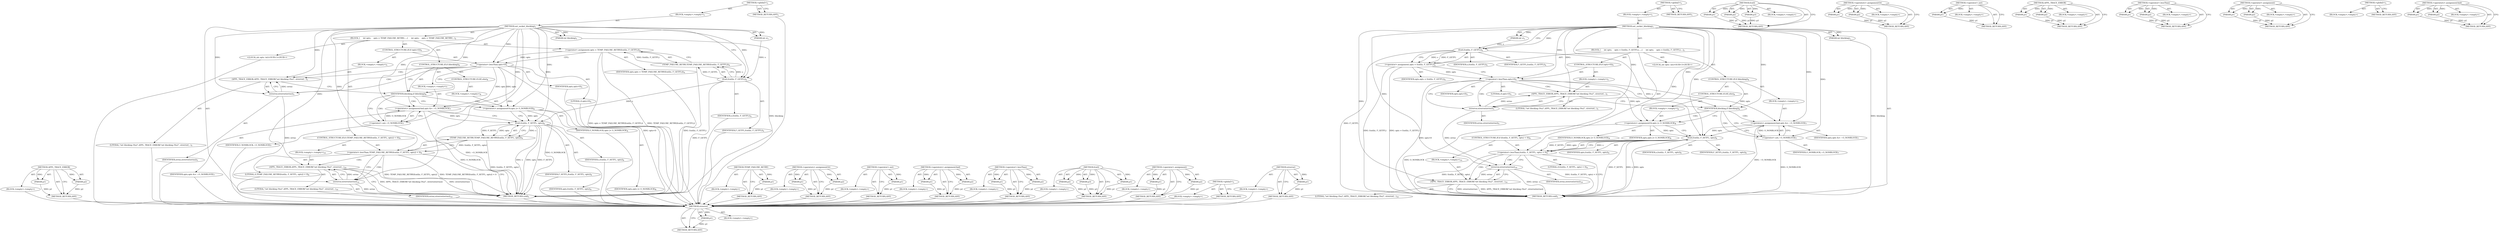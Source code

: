 digraph "strerror" {
vulnerable_91 [label=<(METHOD,strerror)>];
vulnerable_92 [label=<(PARAM,p1)>];
vulnerable_93 [label=<(BLOCK,&lt;empty&gt;,&lt;empty&gt;)>];
vulnerable_94 [label=<(METHOD_RETURN,ANY)>];
vulnerable_6 [label=<(METHOD,&lt;global&gt;)<SUB>1</SUB>>];
vulnerable_7 [label=<(BLOCK,&lt;empty&gt;,&lt;empty&gt;)<SUB>1</SUB>>];
vulnerable_8 [label=<(METHOD,set_socket_blocking)<SUB>1</SUB>>];
vulnerable_9 [label=<(PARAM,int s)<SUB>1</SUB>>];
vulnerable_10 [label=<(PARAM,int blocking)<SUB>1</SUB>>];
vulnerable_11 [label=<(BLOCK,{
     int opts;
    opts = fcntl(s, F_GETFL);
...,{
     int opts;
    opts = fcntl(s, F_GETFL);
...)<SUB>2</SUB>>];
vulnerable_12 [label="<(LOCAL,int opts: int)<SUB>3</SUB>>"];
vulnerable_13 [label=<(&lt;operator&gt;.assignment,opts = fcntl(s, F_GETFL))<SUB>4</SUB>>];
vulnerable_14 [label=<(IDENTIFIER,opts,opts = fcntl(s, F_GETFL))<SUB>4</SUB>>];
vulnerable_15 [label=<(fcntl,fcntl(s, F_GETFL))<SUB>4</SUB>>];
vulnerable_16 [label=<(IDENTIFIER,s,fcntl(s, F_GETFL))<SUB>4</SUB>>];
vulnerable_17 [label=<(IDENTIFIER,F_GETFL,fcntl(s, F_GETFL))<SUB>4</SUB>>];
vulnerable_18 [label=<(CONTROL_STRUCTURE,IF,if (opts&lt;0))<SUB>5</SUB>>];
vulnerable_19 [label=<(&lt;operator&gt;.lessThan,opts&lt;0)<SUB>5</SUB>>];
vulnerable_20 [label=<(IDENTIFIER,opts,opts&lt;0)<SUB>5</SUB>>];
vulnerable_21 [label=<(LITERAL,0,opts&lt;0)<SUB>5</SUB>>];
vulnerable_22 [label=<(BLOCK,&lt;empty&gt;,&lt;empty&gt;)<SUB>5</SUB>>];
vulnerable_23 [label=<(APPL_TRACE_ERROR,APPL_TRACE_ERROR(&quot;set blocking (%s)&quot;, strerror(...)<SUB>5</SUB>>];
vulnerable_24 [label=<(LITERAL,&quot;set blocking (%s)&quot;,APPL_TRACE_ERROR(&quot;set blocking (%s)&quot;, strerror(...)<SUB>5</SUB>>];
vulnerable_25 [label=<(strerror,strerror(errno))<SUB>5</SUB>>];
vulnerable_26 [label=<(IDENTIFIER,errno,strerror(errno))<SUB>5</SUB>>];
vulnerable_27 [label=<(CONTROL_STRUCTURE,IF,if (blocking))<SUB>6</SUB>>];
vulnerable_28 [label=<(IDENTIFIER,blocking,if (blocking))<SUB>6</SUB>>];
vulnerable_29 [label=<(BLOCK,&lt;empty&gt;,&lt;empty&gt;)<SUB>7</SUB>>];
vulnerable_30 [label=<(&lt;operators&gt;.assignmentAnd,opts &amp;= ~O_NONBLOCK)<SUB>7</SUB>>];
vulnerable_31 [label=<(IDENTIFIER,opts,opts &amp;= ~O_NONBLOCK)<SUB>7</SUB>>];
vulnerable_32 [label=<(&lt;operator&gt;.not,~O_NONBLOCK)<SUB>7</SUB>>];
vulnerable_33 [label=<(IDENTIFIER,O_NONBLOCK,~O_NONBLOCK)<SUB>7</SUB>>];
vulnerable_34 [label=<(CONTROL_STRUCTURE,ELSE,else)<SUB>8</SUB>>];
vulnerable_35 [label=<(BLOCK,&lt;empty&gt;,&lt;empty&gt;)<SUB>8</SUB>>];
vulnerable_36 [label=<(&lt;operators&gt;.assignmentOr,opts |= O_NONBLOCK)<SUB>8</SUB>>];
vulnerable_37 [label=<(IDENTIFIER,opts,opts |= O_NONBLOCK)<SUB>8</SUB>>];
vulnerable_38 [label=<(IDENTIFIER,O_NONBLOCK,opts |= O_NONBLOCK)<SUB>8</SUB>>];
vulnerable_39 [label=<(CONTROL_STRUCTURE,IF,if (fcntl(s, F_SETFL, opts) &lt; 0))<SUB>9</SUB>>];
vulnerable_40 [label=<(&lt;operator&gt;.lessThan,fcntl(s, F_SETFL, opts) &lt; 0)<SUB>9</SUB>>];
vulnerable_41 [label=<(fcntl,fcntl(s, F_SETFL, opts))<SUB>9</SUB>>];
vulnerable_42 [label=<(IDENTIFIER,s,fcntl(s, F_SETFL, opts))<SUB>9</SUB>>];
vulnerable_43 [label=<(IDENTIFIER,F_SETFL,fcntl(s, F_SETFL, opts))<SUB>9</SUB>>];
vulnerable_44 [label=<(IDENTIFIER,opts,fcntl(s, F_SETFL, opts))<SUB>9</SUB>>];
vulnerable_45 [label=<(LITERAL,0,fcntl(s, F_SETFL, opts) &lt; 0)<SUB>9</SUB>>];
vulnerable_46 [label=<(BLOCK,&lt;empty&gt;,&lt;empty&gt;)<SUB>10</SUB>>];
vulnerable_47 [label=<(APPL_TRACE_ERROR,APPL_TRACE_ERROR(&quot;set blocking (%s)&quot;, strerror(...)<SUB>10</SUB>>];
vulnerable_48 [label=<(LITERAL,&quot;set blocking (%s)&quot;,APPL_TRACE_ERROR(&quot;set blocking (%s)&quot;, strerror(...)<SUB>10</SUB>>];
vulnerable_49 [label=<(strerror,strerror(errno))<SUB>10</SUB>>];
vulnerable_50 [label=<(IDENTIFIER,errno,strerror(errno))<SUB>10</SUB>>];
vulnerable_51 [label=<(METHOD_RETURN,void)<SUB>1</SUB>>];
vulnerable_53 [label=<(METHOD_RETURN,ANY)<SUB>1</SUB>>];
vulnerable_75 [label=<(METHOD,fcntl)>];
vulnerable_76 [label=<(PARAM,p1)>];
vulnerable_77 [label=<(PARAM,p2)>];
vulnerable_78 [label=<(PARAM,p3)>];
vulnerable_79 [label=<(BLOCK,&lt;empty&gt;,&lt;empty&gt;)>];
vulnerable_80 [label=<(METHOD_RETURN,ANY)>];
vulnerable_104 [label=<(METHOD,&lt;operators&gt;.assignmentOr)>];
vulnerable_105 [label=<(PARAM,p1)>];
vulnerable_106 [label=<(PARAM,p2)>];
vulnerable_107 [label=<(BLOCK,&lt;empty&gt;,&lt;empty&gt;)>];
vulnerable_108 [label=<(METHOD_RETURN,ANY)>];
vulnerable_100 [label=<(METHOD,&lt;operator&gt;.not)>];
vulnerable_101 [label=<(PARAM,p1)>];
vulnerable_102 [label=<(BLOCK,&lt;empty&gt;,&lt;empty&gt;)>];
vulnerable_103 [label=<(METHOD_RETURN,ANY)>];
vulnerable_86 [label=<(METHOD,APPL_TRACE_ERROR)>];
vulnerable_87 [label=<(PARAM,p1)>];
vulnerable_88 [label=<(PARAM,p2)>];
vulnerable_89 [label=<(BLOCK,&lt;empty&gt;,&lt;empty&gt;)>];
vulnerable_90 [label=<(METHOD_RETURN,ANY)>];
vulnerable_81 [label=<(METHOD,&lt;operator&gt;.lessThan)>];
vulnerable_82 [label=<(PARAM,p1)>];
vulnerable_83 [label=<(PARAM,p2)>];
vulnerable_84 [label=<(BLOCK,&lt;empty&gt;,&lt;empty&gt;)>];
vulnerable_85 [label=<(METHOD_RETURN,ANY)>];
vulnerable_70 [label=<(METHOD,&lt;operator&gt;.assignment)>];
vulnerable_71 [label=<(PARAM,p1)>];
vulnerable_72 [label=<(PARAM,p2)>];
vulnerable_73 [label=<(BLOCK,&lt;empty&gt;,&lt;empty&gt;)>];
vulnerable_74 [label=<(METHOD_RETURN,ANY)>];
vulnerable_64 [label=<(METHOD,&lt;global&gt;)<SUB>1</SUB>>];
vulnerable_65 [label=<(BLOCK,&lt;empty&gt;,&lt;empty&gt;)>];
vulnerable_66 [label=<(METHOD_RETURN,ANY)>];
vulnerable_95 [label=<(METHOD,&lt;operators&gt;.assignmentAnd)>];
vulnerable_96 [label=<(PARAM,p1)>];
vulnerable_97 [label=<(PARAM,p2)>];
vulnerable_98 [label=<(BLOCK,&lt;empty&gt;,&lt;empty&gt;)>];
vulnerable_99 [label=<(METHOD_RETURN,ANY)>];
fixed_92 [label=<(METHOD,APPL_TRACE_ERROR)>];
fixed_93 [label=<(PARAM,p1)>];
fixed_94 [label=<(PARAM,p2)>];
fixed_95 [label=<(BLOCK,&lt;empty&gt;,&lt;empty&gt;)>];
fixed_96 [label=<(METHOD_RETURN,ANY)>];
fixed_6 [label=<(METHOD,&lt;global&gt;)<SUB>1</SUB>>];
fixed_7 [label=<(BLOCK,&lt;empty&gt;,&lt;empty&gt;)<SUB>1</SUB>>];
fixed_8 [label=<(METHOD,set_socket_blocking)<SUB>1</SUB>>];
fixed_9 [label=<(PARAM,int s)<SUB>1</SUB>>];
fixed_10 [label=<(PARAM,int blocking)<SUB>1</SUB>>];
fixed_11 [label=<(BLOCK,{
     int opts;
    opts = TEMP_FAILURE_RETRY(...,{
     int opts;
    opts = TEMP_FAILURE_RETRY(...)<SUB>2</SUB>>];
fixed_12 [label="<(LOCAL,int opts: int)<SUB>3</SUB>>"];
fixed_13 [label=<(&lt;operator&gt;.assignment,opts = TEMP_FAILURE_RETRY(fcntl(s, F_GETFL)))<SUB>4</SUB>>];
fixed_14 [label=<(IDENTIFIER,opts,opts = TEMP_FAILURE_RETRY(fcntl(s, F_GETFL)))<SUB>4</SUB>>];
fixed_15 [label=<(TEMP_FAILURE_RETRY,TEMP_FAILURE_RETRY(fcntl(s, F_GETFL)))<SUB>4</SUB>>];
fixed_16 [label=<(fcntl,fcntl(s, F_GETFL))<SUB>4</SUB>>];
fixed_17 [label=<(IDENTIFIER,s,fcntl(s, F_GETFL))<SUB>4</SUB>>];
fixed_18 [label=<(IDENTIFIER,F_GETFL,fcntl(s, F_GETFL))<SUB>4</SUB>>];
fixed_19 [label=<(CONTROL_STRUCTURE,IF,if (opts&lt;0))<SUB>5</SUB>>];
fixed_20 [label=<(&lt;operator&gt;.lessThan,opts&lt;0)<SUB>5</SUB>>];
fixed_21 [label=<(IDENTIFIER,opts,opts&lt;0)<SUB>5</SUB>>];
fixed_22 [label=<(LITERAL,0,opts&lt;0)<SUB>5</SUB>>];
fixed_23 [label=<(BLOCK,&lt;empty&gt;,&lt;empty&gt;)<SUB>5</SUB>>];
fixed_24 [label=<(APPL_TRACE_ERROR,APPL_TRACE_ERROR(&quot;set blocking (%s)&quot;, strerror(...)<SUB>5</SUB>>];
fixed_25 [label=<(LITERAL,&quot;set blocking (%s)&quot;,APPL_TRACE_ERROR(&quot;set blocking (%s)&quot;, strerror(...)<SUB>5</SUB>>];
fixed_26 [label=<(strerror,strerror(errno))<SUB>5</SUB>>];
fixed_27 [label=<(IDENTIFIER,errno,strerror(errno))<SUB>5</SUB>>];
fixed_28 [label=<(CONTROL_STRUCTURE,IF,if (blocking))<SUB>6</SUB>>];
fixed_29 [label=<(IDENTIFIER,blocking,if (blocking))<SUB>6</SUB>>];
fixed_30 [label=<(BLOCK,&lt;empty&gt;,&lt;empty&gt;)<SUB>7</SUB>>];
fixed_31 [label=<(&lt;operators&gt;.assignmentAnd,opts &amp;= ~O_NONBLOCK)<SUB>7</SUB>>];
fixed_32 [label=<(IDENTIFIER,opts,opts &amp;= ~O_NONBLOCK)<SUB>7</SUB>>];
fixed_33 [label=<(&lt;operator&gt;.not,~O_NONBLOCK)<SUB>7</SUB>>];
fixed_34 [label=<(IDENTIFIER,O_NONBLOCK,~O_NONBLOCK)<SUB>7</SUB>>];
fixed_35 [label=<(CONTROL_STRUCTURE,ELSE,else)<SUB>8</SUB>>];
fixed_36 [label=<(BLOCK,&lt;empty&gt;,&lt;empty&gt;)<SUB>8</SUB>>];
fixed_37 [label=<(&lt;operators&gt;.assignmentOr,opts |= O_NONBLOCK)<SUB>8</SUB>>];
fixed_38 [label=<(IDENTIFIER,opts,opts |= O_NONBLOCK)<SUB>8</SUB>>];
fixed_39 [label=<(IDENTIFIER,O_NONBLOCK,opts |= O_NONBLOCK)<SUB>8</SUB>>];
fixed_40 [label=<(CONTROL_STRUCTURE,IF,if (TEMP_FAILURE_RETRY(fcntl(s, F_SETFL, opts)) &lt; 0))<SUB>9</SUB>>];
fixed_41 [label=<(&lt;operator&gt;.lessThan,TEMP_FAILURE_RETRY(fcntl(s, F_SETFL, opts)) &lt; 0)<SUB>9</SUB>>];
fixed_42 [label=<(TEMP_FAILURE_RETRY,TEMP_FAILURE_RETRY(fcntl(s, F_SETFL, opts)))<SUB>9</SUB>>];
fixed_43 [label=<(fcntl,fcntl(s, F_SETFL, opts))<SUB>9</SUB>>];
fixed_44 [label=<(IDENTIFIER,s,fcntl(s, F_SETFL, opts))<SUB>9</SUB>>];
fixed_45 [label=<(IDENTIFIER,F_SETFL,fcntl(s, F_SETFL, opts))<SUB>9</SUB>>];
fixed_46 [label=<(IDENTIFIER,opts,fcntl(s, F_SETFL, opts))<SUB>9</SUB>>];
fixed_47 [label=<(LITERAL,0,TEMP_FAILURE_RETRY(fcntl(s, F_SETFL, opts)) &lt; 0)<SUB>9</SUB>>];
fixed_48 [label=<(BLOCK,&lt;empty&gt;,&lt;empty&gt;)<SUB>10</SUB>>];
fixed_49 [label=<(APPL_TRACE_ERROR,APPL_TRACE_ERROR(&quot;set blocking (%s)&quot;, strerror(...)<SUB>10</SUB>>];
fixed_50 [label=<(LITERAL,&quot;set blocking (%s)&quot;,APPL_TRACE_ERROR(&quot;set blocking (%s)&quot;, strerror(...)<SUB>10</SUB>>];
fixed_51 [label=<(strerror,strerror(errno))<SUB>10</SUB>>];
fixed_52 [label=<(IDENTIFIER,errno,strerror(errno))<SUB>10</SUB>>];
fixed_53 [label=<(METHOD_RETURN,void)<SUB>1</SUB>>];
fixed_55 [label=<(METHOD_RETURN,ANY)<SUB>1</SUB>>];
fixed_77 [label=<(METHOD,TEMP_FAILURE_RETRY)>];
fixed_78 [label=<(PARAM,p1)>];
fixed_79 [label=<(BLOCK,&lt;empty&gt;,&lt;empty&gt;)>];
fixed_80 [label=<(METHOD_RETURN,ANY)>];
fixed_110 [label=<(METHOD,&lt;operators&gt;.assignmentOr)>];
fixed_111 [label=<(PARAM,p1)>];
fixed_112 [label=<(PARAM,p2)>];
fixed_113 [label=<(BLOCK,&lt;empty&gt;,&lt;empty&gt;)>];
fixed_114 [label=<(METHOD_RETURN,ANY)>];
fixed_106 [label=<(METHOD,&lt;operator&gt;.not)>];
fixed_107 [label=<(PARAM,p1)>];
fixed_108 [label=<(BLOCK,&lt;empty&gt;,&lt;empty&gt;)>];
fixed_109 [label=<(METHOD_RETURN,ANY)>];
fixed_101 [label=<(METHOD,&lt;operators&gt;.assignmentAnd)>];
fixed_102 [label=<(PARAM,p1)>];
fixed_103 [label=<(PARAM,p2)>];
fixed_104 [label=<(BLOCK,&lt;empty&gt;,&lt;empty&gt;)>];
fixed_105 [label=<(METHOD_RETURN,ANY)>];
fixed_87 [label=<(METHOD,&lt;operator&gt;.lessThan)>];
fixed_88 [label=<(PARAM,p1)>];
fixed_89 [label=<(PARAM,p2)>];
fixed_90 [label=<(BLOCK,&lt;empty&gt;,&lt;empty&gt;)>];
fixed_91 [label=<(METHOD_RETURN,ANY)>];
fixed_81 [label=<(METHOD,fcntl)>];
fixed_82 [label=<(PARAM,p1)>];
fixed_83 [label=<(PARAM,p2)>];
fixed_84 [label=<(PARAM,p3)>];
fixed_85 [label=<(BLOCK,&lt;empty&gt;,&lt;empty&gt;)>];
fixed_86 [label=<(METHOD_RETURN,ANY)>];
fixed_72 [label=<(METHOD,&lt;operator&gt;.assignment)>];
fixed_73 [label=<(PARAM,p1)>];
fixed_74 [label=<(PARAM,p2)>];
fixed_75 [label=<(BLOCK,&lt;empty&gt;,&lt;empty&gt;)>];
fixed_76 [label=<(METHOD_RETURN,ANY)>];
fixed_66 [label=<(METHOD,&lt;global&gt;)<SUB>1</SUB>>];
fixed_67 [label=<(BLOCK,&lt;empty&gt;,&lt;empty&gt;)>];
fixed_68 [label=<(METHOD_RETURN,ANY)>];
fixed_97 [label=<(METHOD,strerror)>];
fixed_98 [label=<(PARAM,p1)>];
fixed_99 [label=<(BLOCK,&lt;empty&gt;,&lt;empty&gt;)>];
fixed_100 [label=<(METHOD_RETURN,ANY)>];
vulnerable_91 -> vulnerable_92  [key=0, label="AST: "];
vulnerable_91 -> vulnerable_92  [key=1, label="DDG: "];
vulnerable_91 -> vulnerable_93  [key=0, label="AST: "];
vulnerable_91 -> vulnerable_94  [key=0, label="AST: "];
vulnerable_91 -> vulnerable_94  [key=1, label="CFG: "];
vulnerable_92 -> vulnerable_94  [key=0, label="DDG: p1"];
vulnerable_6 -> vulnerable_7  [key=0, label="AST: "];
vulnerable_6 -> vulnerable_53  [key=0, label="AST: "];
vulnerable_6 -> vulnerable_53  [key=1, label="CFG: "];
vulnerable_7 -> vulnerable_8  [key=0, label="AST: "];
vulnerable_8 -> vulnerable_9  [key=0, label="AST: "];
vulnerable_8 -> vulnerable_9  [key=1, label="DDG: "];
vulnerable_8 -> vulnerable_10  [key=0, label="AST: "];
vulnerable_8 -> vulnerable_10  [key=1, label="DDG: "];
vulnerable_8 -> vulnerable_11  [key=0, label="AST: "];
vulnerable_8 -> vulnerable_51  [key=0, label="AST: "];
vulnerable_8 -> vulnerable_15  [key=0, label="CFG: "];
vulnerable_8 -> vulnerable_15  [key=1, label="DDG: "];
vulnerable_8 -> vulnerable_28  [key=0, label="DDG: "];
vulnerable_8 -> vulnerable_19  [key=0, label="DDG: "];
vulnerable_8 -> vulnerable_40  [key=0, label="DDG: "];
vulnerable_8 -> vulnerable_23  [key=0, label="DDG: "];
vulnerable_8 -> vulnerable_30  [key=0, label="DDG: "];
vulnerable_8 -> vulnerable_36  [key=0, label="DDG: "];
vulnerable_8 -> vulnerable_41  [key=0, label="DDG: "];
vulnerable_8 -> vulnerable_47  [key=0, label="DDG: "];
vulnerable_8 -> vulnerable_25  [key=0, label="DDG: "];
vulnerable_8 -> vulnerable_32  [key=0, label="DDG: "];
vulnerable_8 -> vulnerable_49  [key=0, label="DDG: "];
vulnerable_9 -> vulnerable_15  [key=0, label="DDG: s"];
vulnerable_10 -> vulnerable_51  [key=0, label="DDG: blocking"];
vulnerable_11 -> vulnerable_12  [key=0, label="AST: "];
vulnerable_11 -> vulnerable_13  [key=0, label="AST: "];
vulnerable_11 -> vulnerable_18  [key=0, label="AST: "];
vulnerable_11 -> vulnerable_27  [key=0, label="AST: "];
vulnerable_11 -> vulnerable_39  [key=0, label="AST: "];
vulnerable_13 -> vulnerable_14  [key=0, label="AST: "];
vulnerable_13 -> vulnerable_15  [key=0, label="AST: "];
vulnerable_13 -> vulnerable_19  [key=0, label="CFG: "];
vulnerable_13 -> vulnerable_19  [key=1, label="DDG: opts"];
vulnerable_13 -> vulnerable_51  [key=0, label="DDG: fcntl(s, F_GETFL)"];
vulnerable_13 -> vulnerable_51  [key=1, label="DDG: opts = fcntl(s, F_GETFL)"];
vulnerable_15 -> vulnerable_16  [key=0, label="AST: "];
vulnerable_15 -> vulnerable_17  [key=0, label="AST: "];
vulnerable_15 -> vulnerable_13  [key=0, label="CFG: "];
vulnerable_15 -> vulnerable_13  [key=1, label="DDG: s"];
vulnerable_15 -> vulnerable_13  [key=2, label="DDG: F_GETFL"];
vulnerable_15 -> vulnerable_51  [key=0, label="DDG: F_GETFL"];
vulnerable_15 -> vulnerable_41  [key=0, label="DDG: s"];
vulnerable_18 -> vulnerable_19  [key=0, label="AST: "];
vulnerable_18 -> vulnerable_22  [key=0, label="AST: "];
vulnerable_19 -> vulnerable_20  [key=0, label="AST: "];
vulnerable_19 -> vulnerable_21  [key=0, label="AST: "];
vulnerable_19 -> vulnerable_28  [key=0, label="CFG: "];
vulnerable_19 -> vulnerable_25  [key=0, label="CFG: "];
vulnerable_19 -> vulnerable_25  [key=1, label="CDG: "];
vulnerable_19 -> vulnerable_51  [key=0, label="DDG: opts&lt;0"];
vulnerable_19 -> vulnerable_30  [key=0, label="DDG: opts"];
vulnerable_19 -> vulnerable_36  [key=0, label="DDG: opts"];
vulnerable_19 -> vulnerable_23  [key=0, label="CDG: "];
vulnerable_22 -> vulnerable_23  [key=0, label="AST: "];
vulnerable_23 -> vulnerable_24  [key=0, label="AST: "];
vulnerable_23 -> vulnerable_25  [key=0, label="AST: "];
vulnerable_23 -> vulnerable_28  [key=0, label="CFG: "];
vulnerable_25 -> vulnerable_26  [key=0, label="AST: "];
vulnerable_25 -> vulnerable_23  [key=0, label="CFG: "];
vulnerable_25 -> vulnerable_23  [key=1, label="DDG: errno"];
vulnerable_25 -> vulnerable_49  [key=0, label="DDG: errno"];
vulnerable_27 -> vulnerable_28  [key=0, label="AST: "];
vulnerable_27 -> vulnerable_29  [key=0, label="AST: "];
vulnerable_27 -> vulnerable_34  [key=0, label="AST: "];
vulnerable_28 -> vulnerable_32  [key=0, label="CFG: "];
vulnerable_28 -> vulnerable_32  [key=1, label="CDG: "];
vulnerable_28 -> vulnerable_36  [key=0, label="CFG: "];
vulnerable_28 -> vulnerable_36  [key=1, label="CDG: "];
vulnerable_28 -> vulnerable_30  [key=0, label="CDG: "];
vulnerable_29 -> vulnerable_30  [key=0, label="AST: "];
vulnerable_30 -> vulnerable_31  [key=0, label="AST: "];
vulnerable_30 -> vulnerable_32  [key=0, label="AST: "];
vulnerable_30 -> vulnerable_41  [key=0, label="CFG: "];
vulnerable_30 -> vulnerable_41  [key=1, label="DDG: opts"];
vulnerable_30 -> vulnerable_51  [key=0, label="DDG: ~O_NONBLOCK"];
vulnerable_32 -> vulnerable_33  [key=0, label="AST: "];
vulnerable_32 -> vulnerable_30  [key=0, label="CFG: "];
vulnerable_32 -> vulnerable_30  [key=1, label="DDG: O_NONBLOCK"];
vulnerable_32 -> vulnerable_51  [key=0, label="DDG: O_NONBLOCK"];
vulnerable_34 -> vulnerable_35  [key=0, label="AST: "];
vulnerable_35 -> vulnerable_36  [key=0, label="AST: "];
vulnerable_36 -> vulnerable_37  [key=0, label="AST: "];
vulnerable_36 -> vulnerable_38  [key=0, label="AST: "];
vulnerable_36 -> vulnerable_41  [key=0, label="CFG: "];
vulnerable_36 -> vulnerable_41  [key=1, label="DDG: opts"];
vulnerable_36 -> vulnerable_51  [key=0, label="DDG: O_NONBLOCK"];
vulnerable_39 -> vulnerable_40  [key=0, label="AST: "];
vulnerable_39 -> vulnerable_46  [key=0, label="AST: "];
vulnerable_40 -> vulnerable_41  [key=0, label="AST: "];
vulnerable_40 -> vulnerable_45  [key=0, label="AST: "];
vulnerable_40 -> vulnerable_51  [key=0, label="CFG: "];
vulnerable_40 -> vulnerable_51  [key=1, label="DDG: fcntl(s, F_SETFL, opts)"];
vulnerable_40 -> vulnerable_51  [key=2, label="DDG: fcntl(s, F_SETFL, opts) &lt; 0"];
vulnerable_40 -> vulnerable_49  [key=0, label="CFG: "];
vulnerable_40 -> vulnerable_49  [key=1, label="CDG: "];
vulnerable_40 -> vulnerable_47  [key=0, label="CDG: "];
vulnerable_41 -> vulnerable_42  [key=0, label="AST: "];
vulnerable_41 -> vulnerable_43  [key=0, label="AST: "];
vulnerable_41 -> vulnerable_44  [key=0, label="AST: "];
vulnerable_41 -> vulnerable_40  [key=0, label="CFG: "];
vulnerable_41 -> vulnerable_40  [key=1, label="DDG: s"];
vulnerable_41 -> vulnerable_40  [key=2, label="DDG: F_SETFL"];
vulnerable_41 -> vulnerable_40  [key=3, label="DDG: opts"];
vulnerable_41 -> vulnerable_51  [key=0, label="DDG: s"];
vulnerable_41 -> vulnerable_51  [key=1, label="DDG: opts"];
vulnerable_41 -> vulnerable_51  [key=2, label="DDG: F_SETFL"];
vulnerable_46 -> vulnerable_47  [key=0, label="AST: "];
vulnerable_47 -> vulnerable_48  [key=0, label="AST: "];
vulnerable_47 -> vulnerable_49  [key=0, label="AST: "];
vulnerable_47 -> vulnerable_51  [key=0, label="CFG: "];
vulnerable_47 -> vulnerable_51  [key=1, label="DDG: strerror(errno)"];
vulnerable_47 -> vulnerable_51  [key=2, label="DDG: APPL_TRACE_ERROR(&quot;set blocking (%s)&quot;, strerror(errno))"];
vulnerable_49 -> vulnerable_50  [key=0, label="AST: "];
vulnerable_49 -> vulnerable_47  [key=0, label="CFG: "];
vulnerable_49 -> vulnerable_47  [key=1, label="DDG: errno"];
vulnerable_49 -> vulnerable_51  [key=0, label="DDG: errno"];
vulnerable_75 -> vulnerable_76  [key=0, label="AST: "];
vulnerable_75 -> vulnerable_76  [key=1, label="DDG: "];
vulnerable_75 -> vulnerable_79  [key=0, label="AST: "];
vulnerable_75 -> vulnerable_77  [key=0, label="AST: "];
vulnerable_75 -> vulnerable_77  [key=1, label="DDG: "];
vulnerable_75 -> vulnerable_80  [key=0, label="AST: "];
vulnerable_75 -> vulnerable_80  [key=1, label="CFG: "];
vulnerable_75 -> vulnerable_78  [key=0, label="AST: "];
vulnerable_75 -> vulnerable_78  [key=1, label="DDG: "];
vulnerable_76 -> vulnerable_80  [key=0, label="DDG: p1"];
vulnerable_77 -> vulnerable_80  [key=0, label="DDG: p2"];
vulnerable_78 -> vulnerable_80  [key=0, label="DDG: p3"];
vulnerable_104 -> vulnerable_105  [key=0, label="AST: "];
vulnerable_104 -> vulnerable_105  [key=1, label="DDG: "];
vulnerable_104 -> vulnerable_107  [key=0, label="AST: "];
vulnerable_104 -> vulnerable_106  [key=0, label="AST: "];
vulnerable_104 -> vulnerable_106  [key=1, label="DDG: "];
vulnerable_104 -> vulnerable_108  [key=0, label="AST: "];
vulnerable_104 -> vulnerable_108  [key=1, label="CFG: "];
vulnerable_105 -> vulnerable_108  [key=0, label="DDG: p1"];
vulnerable_106 -> vulnerable_108  [key=0, label="DDG: p2"];
vulnerable_100 -> vulnerable_101  [key=0, label="AST: "];
vulnerable_100 -> vulnerable_101  [key=1, label="DDG: "];
vulnerable_100 -> vulnerable_102  [key=0, label="AST: "];
vulnerable_100 -> vulnerable_103  [key=0, label="AST: "];
vulnerable_100 -> vulnerable_103  [key=1, label="CFG: "];
vulnerable_101 -> vulnerable_103  [key=0, label="DDG: p1"];
vulnerable_86 -> vulnerable_87  [key=0, label="AST: "];
vulnerable_86 -> vulnerable_87  [key=1, label="DDG: "];
vulnerable_86 -> vulnerable_89  [key=0, label="AST: "];
vulnerable_86 -> vulnerable_88  [key=0, label="AST: "];
vulnerable_86 -> vulnerable_88  [key=1, label="DDG: "];
vulnerable_86 -> vulnerable_90  [key=0, label="AST: "];
vulnerable_86 -> vulnerable_90  [key=1, label="CFG: "];
vulnerable_87 -> vulnerable_90  [key=0, label="DDG: p1"];
vulnerable_88 -> vulnerable_90  [key=0, label="DDG: p2"];
vulnerable_81 -> vulnerable_82  [key=0, label="AST: "];
vulnerable_81 -> vulnerable_82  [key=1, label="DDG: "];
vulnerable_81 -> vulnerable_84  [key=0, label="AST: "];
vulnerable_81 -> vulnerable_83  [key=0, label="AST: "];
vulnerable_81 -> vulnerable_83  [key=1, label="DDG: "];
vulnerable_81 -> vulnerable_85  [key=0, label="AST: "];
vulnerable_81 -> vulnerable_85  [key=1, label="CFG: "];
vulnerable_82 -> vulnerable_85  [key=0, label="DDG: p1"];
vulnerable_83 -> vulnerable_85  [key=0, label="DDG: p2"];
vulnerable_70 -> vulnerable_71  [key=0, label="AST: "];
vulnerable_70 -> vulnerable_71  [key=1, label="DDG: "];
vulnerable_70 -> vulnerable_73  [key=0, label="AST: "];
vulnerable_70 -> vulnerable_72  [key=0, label="AST: "];
vulnerable_70 -> vulnerable_72  [key=1, label="DDG: "];
vulnerable_70 -> vulnerable_74  [key=0, label="AST: "];
vulnerable_70 -> vulnerable_74  [key=1, label="CFG: "];
vulnerable_71 -> vulnerable_74  [key=0, label="DDG: p1"];
vulnerable_72 -> vulnerable_74  [key=0, label="DDG: p2"];
vulnerable_64 -> vulnerable_65  [key=0, label="AST: "];
vulnerable_64 -> vulnerable_66  [key=0, label="AST: "];
vulnerable_64 -> vulnerable_66  [key=1, label="CFG: "];
vulnerable_95 -> vulnerable_96  [key=0, label="AST: "];
vulnerable_95 -> vulnerable_96  [key=1, label="DDG: "];
vulnerable_95 -> vulnerable_98  [key=0, label="AST: "];
vulnerable_95 -> vulnerable_97  [key=0, label="AST: "];
vulnerable_95 -> vulnerable_97  [key=1, label="DDG: "];
vulnerable_95 -> vulnerable_99  [key=0, label="AST: "];
vulnerable_95 -> vulnerable_99  [key=1, label="CFG: "];
vulnerable_96 -> vulnerable_99  [key=0, label="DDG: p1"];
vulnerable_97 -> vulnerable_99  [key=0, label="DDG: p2"];
fixed_92 -> fixed_93  [key=0, label="AST: "];
fixed_92 -> fixed_93  [key=1, label="DDG: "];
fixed_92 -> fixed_95  [key=0, label="AST: "];
fixed_92 -> fixed_94  [key=0, label="AST: "];
fixed_92 -> fixed_94  [key=1, label="DDG: "];
fixed_92 -> fixed_96  [key=0, label="AST: "];
fixed_92 -> fixed_96  [key=1, label="CFG: "];
fixed_93 -> fixed_96  [key=0, label="DDG: p1"];
fixed_94 -> fixed_96  [key=0, label="DDG: p2"];
fixed_95 -> vulnerable_91  [key=0];
fixed_96 -> vulnerable_91  [key=0];
fixed_6 -> fixed_7  [key=0, label="AST: "];
fixed_6 -> fixed_55  [key=0, label="AST: "];
fixed_6 -> fixed_55  [key=1, label="CFG: "];
fixed_7 -> fixed_8  [key=0, label="AST: "];
fixed_8 -> fixed_9  [key=0, label="AST: "];
fixed_8 -> fixed_9  [key=1, label="DDG: "];
fixed_8 -> fixed_10  [key=0, label="AST: "];
fixed_8 -> fixed_10  [key=1, label="DDG: "];
fixed_8 -> fixed_11  [key=0, label="AST: "];
fixed_8 -> fixed_53  [key=0, label="AST: "];
fixed_8 -> fixed_16  [key=0, label="CFG: "];
fixed_8 -> fixed_16  [key=1, label="DDG: "];
fixed_8 -> fixed_29  [key=0, label="DDG: "];
fixed_8 -> fixed_20  [key=0, label="DDG: "];
fixed_8 -> fixed_41  [key=0, label="DDG: "];
fixed_8 -> fixed_24  [key=0, label="DDG: "];
fixed_8 -> fixed_31  [key=0, label="DDG: "];
fixed_8 -> fixed_37  [key=0, label="DDG: "];
fixed_8 -> fixed_49  [key=0, label="DDG: "];
fixed_8 -> fixed_26  [key=0, label="DDG: "];
fixed_8 -> fixed_33  [key=0, label="DDG: "];
fixed_8 -> fixed_43  [key=0, label="DDG: "];
fixed_8 -> fixed_51  [key=0, label="DDG: "];
fixed_9 -> fixed_16  [key=0, label="DDG: s"];
fixed_10 -> fixed_53  [key=0, label="DDG: blocking"];
fixed_11 -> fixed_12  [key=0, label="AST: "];
fixed_11 -> fixed_13  [key=0, label="AST: "];
fixed_11 -> fixed_19  [key=0, label="AST: "];
fixed_11 -> fixed_28  [key=0, label="AST: "];
fixed_11 -> fixed_40  [key=0, label="AST: "];
fixed_12 -> vulnerable_91  [key=0];
fixed_13 -> fixed_14  [key=0, label="AST: "];
fixed_13 -> fixed_15  [key=0, label="AST: "];
fixed_13 -> fixed_20  [key=0, label="CFG: "];
fixed_13 -> fixed_20  [key=1, label="DDG: opts"];
fixed_13 -> fixed_53  [key=0, label="DDG: TEMP_FAILURE_RETRY(fcntl(s, F_GETFL))"];
fixed_13 -> fixed_53  [key=1, label="DDG: opts = TEMP_FAILURE_RETRY(fcntl(s, F_GETFL))"];
fixed_14 -> vulnerable_91  [key=0];
fixed_15 -> fixed_16  [key=0, label="AST: "];
fixed_15 -> fixed_13  [key=0, label="CFG: "];
fixed_15 -> fixed_13  [key=1, label="DDG: fcntl(s, F_GETFL)"];
fixed_15 -> fixed_53  [key=0, label="DDG: fcntl(s, F_GETFL)"];
fixed_16 -> fixed_17  [key=0, label="AST: "];
fixed_16 -> fixed_18  [key=0, label="AST: "];
fixed_16 -> fixed_15  [key=0, label="CFG: "];
fixed_16 -> fixed_15  [key=1, label="DDG: s"];
fixed_16 -> fixed_15  [key=2, label="DDG: F_GETFL"];
fixed_16 -> fixed_53  [key=0, label="DDG: F_GETFL"];
fixed_16 -> fixed_43  [key=0, label="DDG: s"];
fixed_17 -> vulnerable_91  [key=0];
fixed_18 -> vulnerable_91  [key=0];
fixed_19 -> fixed_20  [key=0, label="AST: "];
fixed_19 -> fixed_23  [key=0, label="AST: "];
fixed_20 -> fixed_21  [key=0, label="AST: "];
fixed_20 -> fixed_22  [key=0, label="AST: "];
fixed_20 -> fixed_29  [key=0, label="CFG: "];
fixed_20 -> fixed_26  [key=0, label="CFG: "];
fixed_20 -> fixed_26  [key=1, label="CDG: "];
fixed_20 -> fixed_53  [key=0, label="DDG: opts&lt;0"];
fixed_20 -> fixed_31  [key=0, label="DDG: opts"];
fixed_20 -> fixed_37  [key=0, label="DDG: opts"];
fixed_20 -> fixed_24  [key=0, label="CDG: "];
fixed_21 -> vulnerable_91  [key=0];
fixed_22 -> vulnerable_91  [key=0];
fixed_23 -> fixed_24  [key=0, label="AST: "];
fixed_24 -> fixed_25  [key=0, label="AST: "];
fixed_24 -> fixed_26  [key=0, label="AST: "];
fixed_24 -> fixed_29  [key=0, label="CFG: "];
fixed_25 -> vulnerable_91  [key=0];
fixed_26 -> fixed_27  [key=0, label="AST: "];
fixed_26 -> fixed_24  [key=0, label="CFG: "];
fixed_26 -> fixed_24  [key=1, label="DDG: errno"];
fixed_26 -> fixed_51  [key=0, label="DDG: errno"];
fixed_27 -> vulnerable_91  [key=0];
fixed_28 -> fixed_29  [key=0, label="AST: "];
fixed_28 -> fixed_30  [key=0, label="AST: "];
fixed_28 -> fixed_35  [key=0, label="AST: "];
fixed_29 -> fixed_33  [key=0, label="CFG: "];
fixed_29 -> fixed_33  [key=1, label="CDG: "];
fixed_29 -> fixed_37  [key=0, label="CFG: "];
fixed_29 -> fixed_37  [key=1, label="CDG: "];
fixed_29 -> fixed_31  [key=0, label="CDG: "];
fixed_30 -> fixed_31  [key=0, label="AST: "];
fixed_31 -> fixed_32  [key=0, label="AST: "];
fixed_31 -> fixed_33  [key=0, label="AST: "];
fixed_31 -> fixed_43  [key=0, label="CFG: "];
fixed_31 -> fixed_43  [key=1, label="DDG: opts"];
fixed_31 -> fixed_53  [key=0, label="DDG: ~O_NONBLOCK"];
fixed_32 -> vulnerable_91  [key=0];
fixed_33 -> fixed_34  [key=0, label="AST: "];
fixed_33 -> fixed_31  [key=0, label="CFG: "];
fixed_33 -> fixed_31  [key=1, label="DDG: O_NONBLOCK"];
fixed_33 -> fixed_53  [key=0, label="DDG: O_NONBLOCK"];
fixed_34 -> vulnerable_91  [key=0];
fixed_35 -> fixed_36  [key=0, label="AST: "];
fixed_36 -> fixed_37  [key=0, label="AST: "];
fixed_37 -> fixed_38  [key=0, label="AST: "];
fixed_37 -> fixed_39  [key=0, label="AST: "];
fixed_37 -> fixed_43  [key=0, label="CFG: "];
fixed_37 -> fixed_43  [key=1, label="DDG: opts"];
fixed_37 -> fixed_53  [key=0, label="DDG: O_NONBLOCK"];
fixed_38 -> vulnerable_91  [key=0];
fixed_39 -> vulnerable_91  [key=0];
fixed_40 -> fixed_41  [key=0, label="AST: "];
fixed_40 -> fixed_48  [key=0, label="AST: "];
fixed_41 -> fixed_42  [key=0, label="AST: "];
fixed_41 -> fixed_47  [key=0, label="AST: "];
fixed_41 -> fixed_53  [key=0, label="CFG: "];
fixed_41 -> fixed_53  [key=1, label="DDG: TEMP_FAILURE_RETRY(fcntl(s, F_SETFL, opts))"];
fixed_41 -> fixed_53  [key=2, label="DDG: TEMP_FAILURE_RETRY(fcntl(s, F_SETFL, opts)) &lt; 0"];
fixed_41 -> fixed_51  [key=0, label="CFG: "];
fixed_41 -> fixed_51  [key=1, label="CDG: "];
fixed_41 -> fixed_49  [key=0, label="CDG: "];
fixed_42 -> fixed_43  [key=0, label="AST: "];
fixed_42 -> fixed_41  [key=0, label="CFG: "];
fixed_42 -> fixed_41  [key=1, label="DDG: fcntl(s, F_SETFL, opts)"];
fixed_42 -> fixed_53  [key=0, label="DDG: fcntl(s, F_SETFL, opts)"];
fixed_43 -> fixed_44  [key=0, label="AST: "];
fixed_43 -> fixed_45  [key=0, label="AST: "];
fixed_43 -> fixed_46  [key=0, label="AST: "];
fixed_43 -> fixed_42  [key=0, label="CFG: "];
fixed_43 -> fixed_42  [key=1, label="DDG: s"];
fixed_43 -> fixed_42  [key=2, label="DDG: F_SETFL"];
fixed_43 -> fixed_42  [key=3, label="DDG: opts"];
fixed_43 -> fixed_53  [key=0, label="DDG: s"];
fixed_43 -> fixed_53  [key=1, label="DDG: opts"];
fixed_43 -> fixed_53  [key=2, label="DDG: F_SETFL"];
fixed_44 -> vulnerable_91  [key=0];
fixed_45 -> vulnerable_91  [key=0];
fixed_46 -> vulnerable_91  [key=0];
fixed_47 -> vulnerable_91  [key=0];
fixed_48 -> fixed_49  [key=0, label="AST: "];
fixed_49 -> fixed_50  [key=0, label="AST: "];
fixed_49 -> fixed_51  [key=0, label="AST: "];
fixed_49 -> fixed_53  [key=0, label="CFG: "];
fixed_49 -> fixed_53  [key=1, label="DDG: strerror(errno)"];
fixed_49 -> fixed_53  [key=2, label="DDG: APPL_TRACE_ERROR(&quot;set blocking (%s)&quot;, strerror(errno))"];
fixed_50 -> vulnerable_91  [key=0];
fixed_51 -> fixed_52  [key=0, label="AST: "];
fixed_51 -> fixed_49  [key=0, label="CFG: "];
fixed_51 -> fixed_49  [key=1, label="DDG: errno"];
fixed_51 -> fixed_53  [key=0, label="DDG: errno"];
fixed_52 -> vulnerable_91  [key=0];
fixed_53 -> vulnerable_91  [key=0];
fixed_55 -> vulnerable_91  [key=0];
fixed_77 -> fixed_78  [key=0, label="AST: "];
fixed_77 -> fixed_78  [key=1, label="DDG: "];
fixed_77 -> fixed_79  [key=0, label="AST: "];
fixed_77 -> fixed_80  [key=0, label="AST: "];
fixed_77 -> fixed_80  [key=1, label="CFG: "];
fixed_78 -> fixed_80  [key=0, label="DDG: p1"];
fixed_79 -> vulnerable_91  [key=0];
fixed_80 -> vulnerable_91  [key=0];
fixed_110 -> fixed_111  [key=0, label="AST: "];
fixed_110 -> fixed_111  [key=1, label="DDG: "];
fixed_110 -> fixed_113  [key=0, label="AST: "];
fixed_110 -> fixed_112  [key=0, label="AST: "];
fixed_110 -> fixed_112  [key=1, label="DDG: "];
fixed_110 -> fixed_114  [key=0, label="AST: "];
fixed_110 -> fixed_114  [key=1, label="CFG: "];
fixed_111 -> fixed_114  [key=0, label="DDG: p1"];
fixed_112 -> fixed_114  [key=0, label="DDG: p2"];
fixed_113 -> vulnerable_91  [key=0];
fixed_114 -> vulnerable_91  [key=0];
fixed_106 -> fixed_107  [key=0, label="AST: "];
fixed_106 -> fixed_107  [key=1, label="DDG: "];
fixed_106 -> fixed_108  [key=0, label="AST: "];
fixed_106 -> fixed_109  [key=0, label="AST: "];
fixed_106 -> fixed_109  [key=1, label="CFG: "];
fixed_107 -> fixed_109  [key=0, label="DDG: p1"];
fixed_108 -> vulnerable_91  [key=0];
fixed_109 -> vulnerable_91  [key=0];
fixed_101 -> fixed_102  [key=0, label="AST: "];
fixed_101 -> fixed_102  [key=1, label="DDG: "];
fixed_101 -> fixed_104  [key=0, label="AST: "];
fixed_101 -> fixed_103  [key=0, label="AST: "];
fixed_101 -> fixed_103  [key=1, label="DDG: "];
fixed_101 -> fixed_105  [key=0, label="AST: "];
fixed_101 -> fixed_105  [key=1, label="CFG: "];
fixed_102 -> fixed_105  [key=0, label="DDG: p1"];
fixed_103 -> fixed_105  [key=0, label="DDG: p2"];
fixed_104 -> vulnerable_91  [key=0];
fixed_105 -> vulnerable_91  [key=0];
fixed_87 -> fixed_88  [key=0, label="AST: "];
fixed_87 -> fixed_88  [key=1, label="DDG: "];
fixed_87 -> fixed_90  [key=0, label="AST: "];
fixed_87 -> fixed_89  [key=0, label="AST: "];
fixed_87 -> fixed_89  [key=1, label="DDG: "];
fixed_87 -> fixed_91  [key=0, label="AST: "];
fixed_87 -> fixed_91  [key=1, label="CFG: "];
fixed_88 -> fixed_91  [key=0, label="DDG: p1"];
fixed_89 -> fixed_91  [key=0, label="DDG: p2"];
fixed_90 -> vulnerable_91  [key=0];
fixed_91 -> vulnerable_91  [key=0];
fixed_81 -> fixed_82  [key=0, label="AST: "];
fixed_81 -> fixed_82  [key=1, label="DDG: "];
fixed_81 -> fixed_85  [key=0, label="AST: "];
fixed_81 -> fixed_83  [key=0, label="AST: "];
fixed_81 -> fixed_83  [key=1, label="DDG: "];
fixed_81 -> fixed_86  [key=0, label="AST: "];
fixed_81 -> fixed_86  [key=1, label="CFG: "];
fixed_81 -> fixed_84  [key=0, label="AST: "];
fixed_81 -> fixed_84  [key=1, label="DDG: "];
fixed_82 -> fixed_86  [key=0, label="DDG: p1"];
fixed_83 -> fixed_86  [key=0, label="DDG: p2"];
fixed_84 -> fixed_86  [key=0, label="DDG: p3"];
fixed_85 -> vulnerable_91  [key=0];
fixed_86 -> vulnerable_91  [key=0];
fixed_72 -> fixed_73  [key=0, label="AST: "];
fixed_72 -> fixed_73  [key=1, label="DDG: "];
fixed_72 -> fixed_75  [key=0, label="AST: "];
fixed_72 -> fixed_74  [key=0, label="AST: "];
fixed_72 -> fixed_74  [key=1, label="DDG: "];
fixed_72 -> fixed_76  [key=0, label="AST: "];
fixed_72 -> fixed_76  [key=1, label="CFG: "];
fixed_73 -> fixed_76  [key=0, label="DDG: p1"];
fixed_74 -> fixed_76  [key=0, label="DDG: p2"];
fixed_75 -> vulnerable_91  [key=0];
fixed_76 -> vulnerable_91  [key=0];
fixed_66 -> fixed_67  [key=0, label="AST: "];
fixed_66 -> fixed_68  [key=0, label="AST: "];
fixed_66 -> fixed_68  [key=1, label="CFG: "];
fixed_67 -> vulnerable_91  [key=0];
fixed_68 -> vulnerable_91  [key=0];
fixed_97 -> fixed_98  [key=0, label="AST: "];
fixed_97 -> fixed_98  [key=1, label="DDG: "];
fixed_97 -> fixed_99  [key=0, label="AST: "];
fixed_97 -> fixed_100  [key=0, label="AST: "];
fixed_97 -> fixed_100  [key=1, label="CFG: "];
fixed_98 -> fixed_100  [key=0, label="DDG: p1"];
fixed_99 -> vulnerable_91  [key=0];
fixed_100 -> vulnerable_91  [key=0];
}
